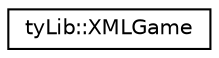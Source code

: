 digraph "Graphical Class Hierarchy"
{
  edge [fontname="Helvetica",fontsize="10",labelfontname="Helvetica",labelfontsize="10"];
  node [fontname="Helvetica",fontsize="10",shape=record];
  rankdir="LR";
  Node1 [label="tyLib::XMLGame",height=0.2,width=0.4,color="black", fillcolor="white", style="filled",URL="$structty_lib_1_1_x_m_l_game.html",tooltip="Structure representing the whole game. "];
}
